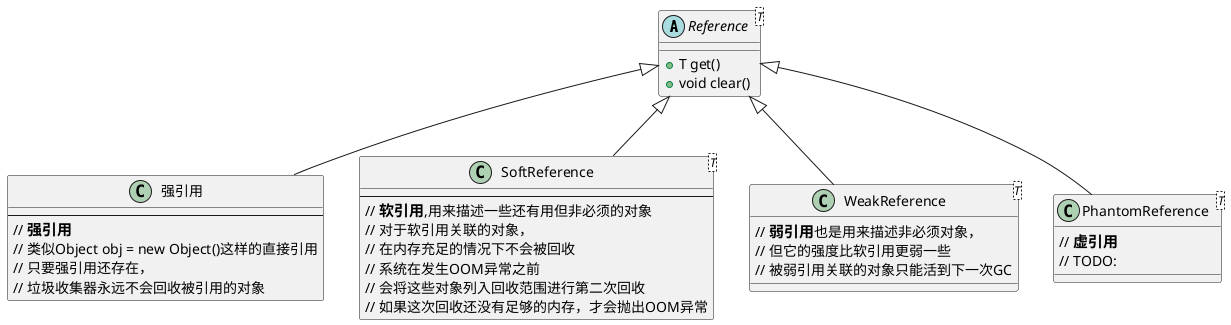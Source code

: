 @startuml
abstract class Reference<T>{
    +T get()
    +void clear()
}

class 强引用 extends Reference{
    ---
    // <size:15><b>强引用</b></size>
    // 类似Object obj = new Object()这样的直接引用
    // 只要强引用还存在，
    // 垃圾收集器永远不会回收被引用的对象
}

class SoftReference<T> extends Reference{
    ---
    // <size:15><b>软引用</b></size>,用来描述一些还有用但非必须的对象
    // 对于软引用关联的对象，
    // 在内存充足的情况下不会被回收
    // 系统在发生OOM异常之前
    // 会将这些对象列入回收范围进行第二次回收
    // 如果这次回收还没有足够的内存，才会抛出OOM异常
}

class WeakReference<T> extends Reference{
    // <size:15><b>弱引用</b></size>也是用来描述非必须对象，
    // 但它的强度比软引用更弱一些
    // 被弱引用关联的对象只能活到下一次GC
}

class PhantomReference<T> extends Reference{
    // <size:15><b>虚引用</b></size>
    // TODO:
}

@enduml